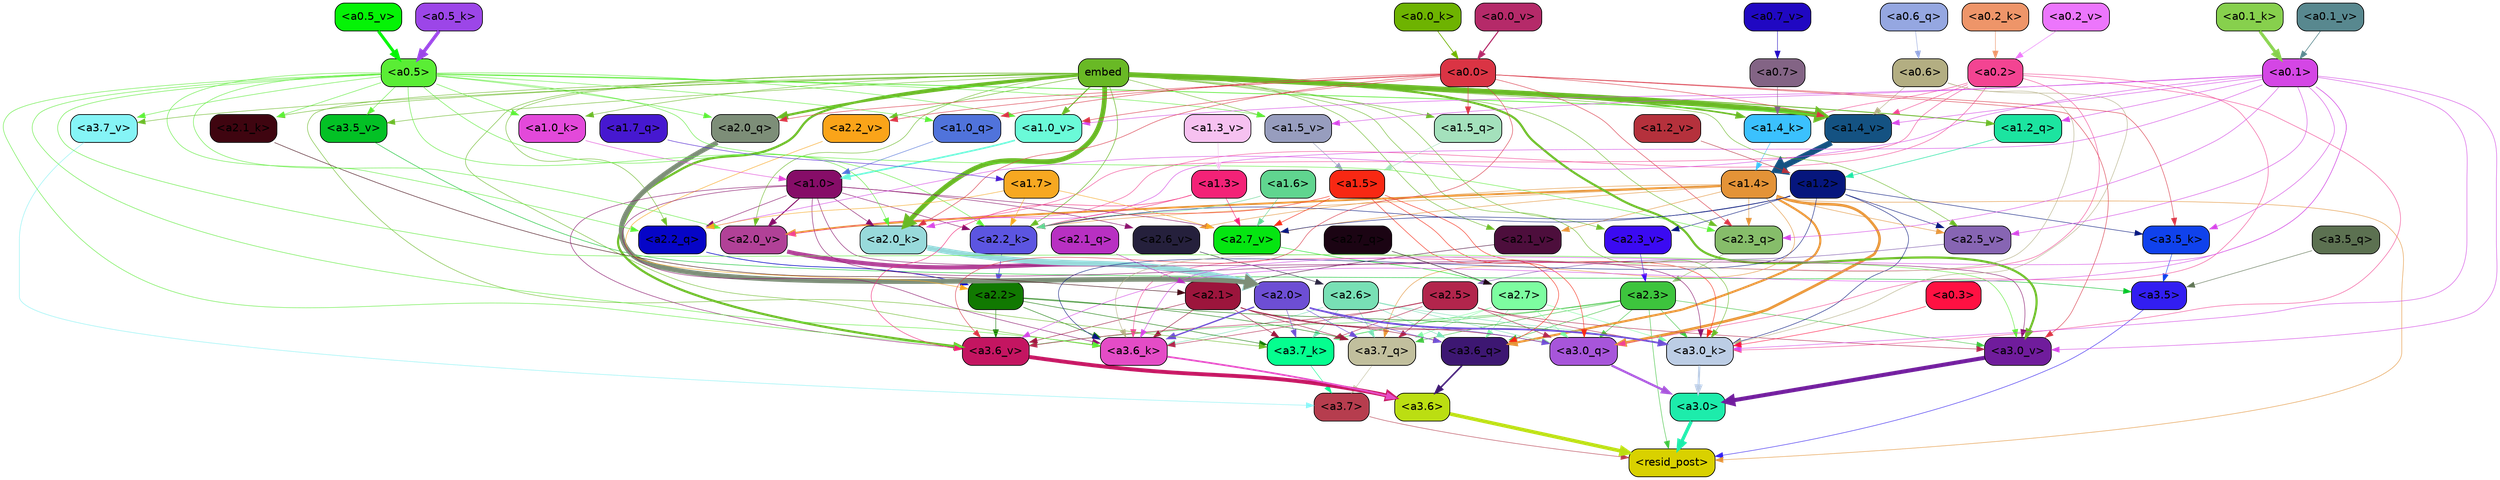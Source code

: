 strict digraph "" {
	graph [bgcolor=transparent,
		layout=dot,
		overlap=false,
		splines=true
	];
	"<a3.7>"	[color=black,
		fillcolor="#b63d4e",
		fontname=Helvetica,
		shape=box,
		style="filled, rounded"];
	"<resid_post>"	[color=black,
		fillcolor="#d9d100",
		fontname=Helvetica,
		shape=box,
		style="filled, rounded"];
	"<a3.7>" -> "<resid_post>"	[color="#b63d4e",
		penwidth=0.6];
	"<a3.6>"	[color=black,
		fillcolor="#bbde12",
		fontname=Helvetica,
		shape=box,
		style="filled, rounded"];
	"<a3.6>" -> "<resid_post>"	[color="#bbde12",
		penwidth=4.646730065345764];
	"<a3.5>"	[color=black,
		fillcolor="#321ef1",
		fontname=Helvetica,
		shape=box,
		style="filled, rounded"];
	"<a3.5>" -> "<resid_post>"	[color="#321ef1",
		penwidth=0.6];
	"<a3.0>"	[color=black,
		fillcolor="#1decab",
		fontname=Helvetica,
		shape=box,
		style="filled, rounded"];
	"<a3.0>" -> "<resid_post>"	[color="#1decab",
		penwidth=4.323132634162903];
	"<a2.3>"	[color=black,
		fillcolor="#3dc43d",
		fontname=Helvetica,
		shape=box,
		style="filled, rounded"];
	"<a2.3>" -> "<resid_post>"	[color="#3dc43d",
		penwidth=0.6];
	"<a3.7_q>"	[color=black,
		fillcolor="#c1bf9d",
		fontname=Helvetica,
		shape=box,
		style="filled, rounded"];
	"<a2.3>" -> "<a3.7_q>"	[color="#3dc43d",
		penwidth=0.6];
	"<a3.6_q>"	[color=black,
		fillcolor="#3d1772",
		fontname=Helvetica,
		shape=box,
		style="filled, rounded"];
	"<a2.3>" -> "<a3.6_q>"	[color="#3dc43d",
		penwidth=0.6];
	"<a3.0_q>"	[color=black,
		fillcolor="#a755da",
		fontname=Helvetica,
		shape=box,
		style="filled, rounded"];
	"<a2.3>" -> "<a3.0_q>"	[color="#3dc43d",
		penwidth=0.6];
	"<a3.7_k>"	[color=black,
		fillcolor="#05fe8f",
		fontname=Helvetica,
		shape=box,
		style="filled, rounded"];
	"<a2.3>" -> "<a3.7_k>"	[color="#3dc43d",
		penwidth=0.6];
	"<a3.0_k>"	[color=black,
		fillcolor="#bccde5",
		fontname=Helvetica,
		shape=box,
		style="filled, rounded"];
	"<a2.3>" -> "<a3.0_k>"	[color="#3dc43d",
		penwidth=0.6];
	"<a3.6_v>"	[color=black,
		fillcolor="#c41561",
		fontname=Helvetica,
		shape=box,
		style="filled, rounded"];
	"<a2.3>" -> "<a3.6_v>"	[color="#3dc43d",
		penwidth=0.6];
	"<a3.0_v>"	[color=black,
		fillcolor="#701c9c",
		fontname=Helvetica,
		shape=box,
		style="filled, rounded"];
	"<a2.3>" -> "<a3.0_v>"	[color="#3dc43d",
		penwidth=0.6];
	"<a1.4>"	[color=black,
		fillcolor="#e49337",
		fontname=Helvetica,
		shape=box,
		style="filled, rounded"];
	"<a1.4>" -> "<resid_post>"	[color="#e49337",
		penwidth=0.6];
	"<a1.4>" -> "<a3.7_q>"	[color="#e49337",
		penwidth=0.6];
	"<a1.4>" -> "<a3.6_q>"	[color="#e49337",
		penwidth=2.700703263282776];
	"<a1.4>" -> "<a3.0_q>"	[color="#e49337",
		penwidth=3.34255850315094];
	"<a2.3_q>"	[color=black,
		fillcolor="#86bd6a",
		fontname=Helvetica,
		shape=box,
		style="filled, rounded"];
	"<a1.4>" -> "<a2.3_q>"	[color="#e49337",
		penwidth=0.6];
	"<a2.2_k>"	[color=black,
		fillcolor="#5c55e1",
		fontname=Helvetica,
		shape=box,
		style="filled, rounded"];
	"<a1.4>" -> "<a2.2_k>"	[color="#e49337",
		penwidth=0.6];
	"<a2.7_v>"	[color=black,
		fillcolor="#05e511",
		fontname=Helvetica,
		shape=box,
		style="filled, rounded"];
	"<a1.4>" -> "<a2.7_v>"	[color="#e49337",
		penwidth=0.6];
	"<a2.6_v>"	[color=black,
		fillcolor="#25203c",
		fontname=Helvetica,
		shape=box,
		style="filled, rounded"];
	"<a1.4>" -> "<a2.6_v>"	[color="#e49337",
		penwidth=0.6];
	"<a2.5_v>"	[color=black,
		fillcolor="#8765b3",
		fontname=Helvetica,
		shape=box,
		style="filled, rounded"];
	"<a1.4>" -> "<a2.5_v>"	[color="#e49337",
		penwidth=0.6];
	"<a2.1_v>"	[color=black,
		fillcolor="#4d0e3c",
		fontname=Helvetica,
		shape=box,
		style="filled, rounded"];
	"<a1.4>" -> "<a2.1_v>"	[color="#e49337",
		penwidth=0.6];
	"<a2.0_v>"	[color=black,
		fillcolor="#b14197",
		fontname=Helvetica,
		shape=box,
		style="filled, rounded"];
	"<a1.4>" -> "<a2.0_v>"	[color="#e49337",
		penwidth=2.387977123260498];
	"<a3.7_q>" -> "<a3.7>"	[color="#c1bf9d",
		penwidth=0.6];
	"<a3.6_q>" -> "<a3.6>"	[color="#3d1772",
		penwidth=2.03758105635643];
	"<a3.5_q>"	[color=black,
		fillcolor="#5c7151",
		fontname=Helvetica,
		shape=box,
		style="filled, rounded"];
	"<a3.5_q>" -> "<a3.5>"	[color="#5c7151",
		penwidth=0.6];
	"<a3.0_q>" -> "<a3.0>"	[color="#a755da",
		penwidth=2.8638100624084473];
	"<a3.7_k>" -> "<a3.7>"	[color="#05fe8f",
		penwidth=0.6];
	"<a3.6_k>"	[color=black,
		fillcolor="#e44cc6",
		fontname=Helvetica,
		shape=box,
		style="filled, rounded"];
	"<a3.6_k>" -> "<a3.6>"	[color="#e44cc6",
		penwidth=2.174198240041733];
	"<a3.5_k>"	[color=black,
		fillcolor="#1042ec",
		fontname=Helvetica,
		shape=box,
		style="filled, rounded"];
	"<a3.5_k>" -> "<a3.5>"	[color="#1042ec",
		penwidth=0.6];
	"<a3.0_k>" -> "<a3.0>"	[color="#bccde5",
		penwidth=2.6274144649505615];
	"<a3.7_v>"	[color=black,
		fillcolor="#85f4f6",
		fontname=Helvetica,
		shape=box,
		style="filled, rounded"];
	"<a3.7_v>" -> "<a3.7>"	[color="#85f4f6",
		penwidth=0.6];
	"<a3.6_v>" -> "<a3.6>"	[color="#c41561",
		penwidth=5.002329230308533];
	"<a3.5_v>"	[color=black,
		fillcolor="#03c125",
		fontname=Helvetica,
		shape=box,
		style="filled, rounded"];
	"<a3.5_v>" -> "<a3.5>"	[color="#03c125",
		penwidth=0.6];
	"<a3.0_v>" -> "<a3.0>"	[color="#701c9c",
		penwidth=5.188832879066467];
	"<a2.7>"	[color=black,
		fillcolor="#7dfda0",
		fontname=Helvetica,
		shape=box,
		style="filled, rounded"];
	"<a2.7>" -> "<a3.7_q>"	[color="#7dfda0",
		penwidth=0.6];
	"<a2.7>" -> "<a3.6_q>"	[color="#7dfda0",
		penwidth=0.6];
	"<a2.7>" -> "<a3.0_q>"	[color="#7dfda0",
		penwidth=0.6];
	"<a2.7>" -> "<a3.7_k>"	[color="#7dfda0",
		penwidth=0.6];
	"<a2.7>" -> "<a3.0_k>"	[color="#7dfda0",
		penwidth=0.6];
	"<a2.6>"	[color=black,
		fillcolor="#78e0b5",
		fontname=Helvetica,
		shape=box,
		style="filled, rounded"];
	"<a2.6>" -> "<a3.7_q>"	[color="#78e0b5",
		penwidth=0.6];
	"<a2.6>" -> "<a3.6_q>"	[color="#78e0b5",
		penwidth=0.6];
	"<a2.6>" -> "<a3.0_q>"	[color="#78e0b5",
		penwidth=0.6];
	"<a2.6>" -> "<a3.7_k>"	[color="#78e0b5",
		penwidth=0.6];
	"<a2.6>" -> "<a3.6_k>"	[color="#78e0b5",
		penwidth=0.6];
	"<a2.6>" -> "<a3.0_k>"	[color="#78e0b5",
		penwidth=0.6];
	"<a2.5>"	[color=black,
		fillcolor="#b2254c",
		fontname=Helvetica,
		shape=box,
		style="filled, rounded"];
	"<a2.5>" -> "<a3.7_q>"	[color="#b2254c",
		penwidth=0.6];
	"<a2.5>" -> "<a3.0_q>"	[color="#b2254c",
		penwidth=0.6];
	"<a2.5>" -> "<a3.7_k>"	[color="#b2254c",
		penwidth=0.6];
	"<a2.5>" -> "<a3.6_k>"	[color="#b2254c",
		penwidth=0.6];
	"<a2.5>" -> "<a3.0_k>"	[color="#b2254c",
		penwidth=0.6];
	"<a2.5>" -> "<a3.6_v>"	[color="#b2254c",
		penwidth=0.6];
	"<a2.5>" -> "<a3.0_v>"	[color="#b2254c",
		penwidth=0.6];
	"<a2.2>"	[color=black,
		fillcolor="#117901",
		fontname=Helvetica,
		shape=box,
		style="filled, rounded"];
	"<a2.2>" -> "<a3.7_q>"	[color="#117901",
		penwidth=0.6];
	"<a2.2>" -> "<a3.7_k>"	[color="#117901",
		penwidth=0.6];
	"<a2.2>" -> "<a3.6_k>"	[color="#117901",
		penwidth=0.6];
	"<a2.2>" -> "<a3.0_k>"	[color="#117901",
		penwidth=0.6];
	"<a2.2>" -> "<a3.6_v>"	[color="#117901",
		penwidth=0.6];
	"<a2.1>"	[color=black,
		fillcolor="#9c153c",
		fontname=Helvetica,
		shape=box,
		style="filled, rounded"];
	"<a2.1>" -> "<a3.7_q>"	[color="#9c153c",
		penwidth=0.6];
	"<a2.1>" -> "<a3.6_q>"	[color="#9c153c",
		penwidth=0.6];
	"<a2.1>" -> "<a3.0_q>"	[color="#9c153c",
		penwidth=0.6];
	"<a2.1>" -> "<a3.7_k>"	[color="#9c153c",
		penwidth=0.6];
	"<a2.1>" -> "<a3.6_k>"	[color="#9c153c",
		penwidth=0.6];
	"<a2.1>" -> "<a3.0_k>"	[color="#9c153c",
		penwidth=0.6];
	"<a2.1>" -> "<a3.6_v>"	[color="#9c153c",
		penwidth=0.6];
	"<a2.0>"	[color=black,
		fillcolor="#6d4ed4",
		fontname=Helvetica,
		shape=box,
		style="filled, rounded"];
	"<a2.0>" -> "<a3.7_q>"	[color="#6d4ed4",
		penwidth=0.6];
	"<a2.0>" -> "<a3.6_q>"	[color="#6d4ed4",
		penwidth=0.6];
	"<a2.0>" -> "<a3.0_q>"	[color="#6d4ed4",
		penwidth=0.6];
	"<a2.0>" -> "<a3.7_k>"	[color="#6d4ed4",
		penwidth=0.6];
	"<a2.0>" -> "<a3.6_k>"	[color="#6d4ed4",
		penwidth=1.6454488784074783];
	"<a2.0>" -> "<a3.0_k>"	[color="#6d4ed4",
		penwidth=2.2218968719244003];
	"<a1.5>"	[color=black,
		fillcolor="#f82813",
		fontname=Helvetica,
		shape=box,
		style="filled, rounded"];
	"<a1.5>" -> "<a3.6_q>"	[color="#f82813",
		penwidth=0.6];
	"<a1.5>" -> "<a3.0_q>"	[color="#f82813",
		penwidth=0.6];
	"<a1.5>" -> "<a3.0_k>"	[color="#f82813",
		penwidth=0.6];
	"<a1.5>" -> "<a2.2_k>"	[color="#f82813",
		penwidth=0.6];
	"<a1.5>" -> "<a2.7_v>"	[color="#f82813",
		penwidth=0.6];
	"<a0.2>"	[color=black,
		fillcolor="#f34492",
		fontname=Helvetica,
		shape=box,
		style="filled, rounded"];
	"<a0.2>" -> "<a3.0_q>"	[color="#f34492",
		penwidth=0.6];
	"<a0.2>" -> "<a3.6_k>"	[color="#f34492",
		penwidth=0.6];
	"<a0.2>" -> "<a3.0_k>"	[color="#f34492",
		penwidth=0.6];
	"<a2.0_k>"	[color=black,
		fillcolor="#98dadb",
		fontname=Helvetica,
		shape=box,
		style="filled, rounded"];
	"<a0.2>" -> "<a2.0_k>"	[color="#f34492",
		penwidth=0.6];
	"<a0.2>" -> "<a2.0_v>"	[color="#f34492",
		penwidth=0.6];
	"<a1.4_k>"	[color=black,
		fillcolor="#3bc1fe",
		fontname=Helvetica,
		shape=box,
		style="filled, rounded"];
	"<a0.2>" -> "<a1.4_k>"	[color="#f34492",
		penwidth=0.6];
	"<a1.4_v>"	[color=black,
		fillcolor="#145282",
		fontname=Helvetica,
		shape=box,
		style="filled, rounded"];
	"<a0.2>" -> "<a1.4_v>"	[color="#f34492",
		penwidth=0.6];
	embed	[color=black,
		fillcolor="#69b925",
		fontname=Helvetica,
		shape=box,
		style="filled, rounded"];
	embed -> "<a3.7_k>"	[color="#69b925",
		penwidth=0.6];
	embed -> "<a3.6_k>"	[color="#69b925",
		penwidth=0.6];
	embed -> "<a3.0_k>"	[color="#69b925",
		penwidth=0.6];
	embed -> "<a3.7_v>"	[color="#69b925",
		penwidth=0.6];
	embed -> "<a3.6_v>"	[color="#69b925",
		penwidth=2.8301228284835815];
	embed -> "<a3.5_v>"	[color="#69b925",
		penwidth=0.6];
	embed -> "<a3.0_v>"	[color="#69b925",
		penwidth=2.7660785913467407];
	embed -> "<a2.3_q>"	[color="#69b925",
		penwidth=0.6];
	"<a2.2_q>"	[color=black,
		fillcolor="#0605c7",
		fontname=Helvetica,
		shape=box,
		style="filled, rounded"];
	embed -> "<a2.2_q>"	[color="#69b925",
		penwidth=0.6];
	"<a2.0_q>"	[color=black,
		fillcolor="#7d8e78",
		fontname=Helvetica,
		shape=box,
		style="filled, rounded"];
	embed -> "<a2.0_q>"	[color="#69b925",
		penwidth=2.918822765350342];
	embed -> "<a2.2_k>"	[color="#69b925",
		penwidth=0.7099294662475586];
	"<a2.1_k>"	[color=black,
		fillcolor="#3f0510",
		fontname=Helvetica,
		shape=box,
		style="filled, rounded"];
	embed -> "<a2.1_k>"	[color="#69b925",
		penwidth=0.6];
	embed -> "<a2.0_k>"	[color="#69b925",
		penwidth=6.075345039367676];
	embed -> "<a2.5_v>"	[color="#69b925",
		penwidth=0.6];
	"<a2.3_v>"	[color=black,
		fillcolor="#3b0af2",
		fontname=Helvetica,
		shape=box,
		style="filled, rounded"];
	embed -> "<a2.3_v>"	[color="#69b925",
		penwidth=0.6];
	"<a2.2_v>"	[color=black,
		fillcolor="#faa419",
		fontname=Helvetica,
		shape=box,
		style="filled, rounded"];
	embed -> "<a2.2_v>"	[color="#69b925",
		penwidth=0.6909599304199219];
	embed -> "<a2.1_v>"	[color="#69b925",
		penwidth=0.6];
	embed -> "<a2.0_v>"	[color="#69b925",
		penwidth=0.6];
	"<a1.5_q>"	[color=black,
		fillcolor="#a4e1bc",
		fontname=Helvetica,
		shape=box,
		style="filled, rounded"];
	embed -> "<a1.5_q>"	[color="#69b925",
		penwidth=0.6];
	"<a1.2_q>"	[color=black,
		fillcolor="#1ce4a0",
		fontname=Helvetica,
		shape=box,
		style="filled, rounded"];
	embed -> "<a1.2_q>"	[color="#69b925",
		penwidth=1.1075286865234375];
	embed -> "<a1.4_k>"	[color="#69b925",
		penwidth=2.043105125427246];
	"<a1.0_k>"	[color=black,
		fillcolor="#e349da",
		fontname=Helvetica,
		shape=box,
		style="filled, rounded"];
	embed -> "<a1.0_k>"	[color="#69b925",
		penwidth=0.6];
	"<a1.5_v>"	[color=black,
		fillcolor="#979dbe",
		fontname=Helvetica,
		shape=box,
		style="filled, rounded"];
	embed -> "<a1.5_v>"	[color="#69b925",
		penwidth=0.6];
	embed -> "<a1.4_v>"	[color="#69b925",
		penwidth=6.46385931968689];
	"<a1.0_v>"	[color=black,
		fillcolor="#6afad8",
		fontname=Helvetica,
		shape=box,
		style="filled, rounded"];
	embed -> "<a1.0_v>"	[color="#69b925",
		penwidth=1.273291826248169];
	"<a1.2>"	[color=black,
		fillcolor="#06167d",
		fontname=Helvetica,
		shape=box,
		style="filled, rounded"];
	"<a1.2>" -> "<a3.6_k>"	[color="#06167d",
		penwidth=0.6];
	"<a1.2>" -> "<a3.5_k>"	[color="#06167d",
		penwidth=0.6];
	"<a1.2>" -> "<a3.0_k>"	[color="#06167d",
		penwidth=0.6];
	"<a1.2>" -> "<a2.2_k>"	[color="#06167d",
		penwidth=0.6];
	"<a1.2>" -> "<a2.7_v>"	[color="#06167d",
		penwidth=0.6];
	"<a1.2>" -> "<a2.5_v>"	[color="#06167d",
		penwidth=0.6];
	"<a1.2>" -> "<a2.3_v>"	[color="#06167d",
		penwidth=0.6];
	"<a1.0>"	[color=black,
		fillcolor="#860d68",
		fontname=Helvetica,
		shape=box,
		style="filled, rounded"];
	"<a1.0>" -> "<a3.6_k>"	[color="#860d68",
		penwidth=0.6];
	"<a1.0>" -> "<a3.0_k>"	[color="#860d68",
		penwidth=0.6];
	"<a1.0>" -> "<a3.6_v>"	[color="#860d68",
		penwidth=0.6];
	"<a1.0>" -> "<a3.0_v>"	[color="#860d68",
		penwidth=0.6];
	"<a1.0>" -> "<a2.2_q>"	[color="#860d68",
		penwidth=0.6];
	"<a1.0>" -> "<a2.2_k>"	[color="#860d68",
		penwidth=0.6];
	"<a1.0>" -> "<a2.0_k>"	[color="#860d68",
		penwidth=0.6];
	"<a1.0>" -> "<a2.7_v>"	[color="#860d68",
		penwidth=0.6];
	"<a1.0>" -> "<a2.6_v>"	[color="#860d68",
		penwidth=0.6];
	"<a1.0>" -> "<a2.0_v>"	[color="#860d68",
		penwidth=1.2435333728790283];
	"<a0.6>"	[color=black,
		fillcolor="#b3ae82",
		fontname=Helvetica,
		shape=box,
		style="filled, rounded"];
	"<a0.6>" -> "<a3.6_k>"	[color="#b3ae82",
		penwidth=0.6];
	"<a0.6>" -> "<a3.0_k>"	[color="#b3ae82",
		penwidth=0.6];
	"<a0.6>" -> "<a1.4_v>"	[color="#b3ae82",
		penwidth=0.6];
	"<a0.5>"	[color=black,
		fillcolor="#5aed35",
		fontname=Helvetica,
		shape=box,
		style="filled, rounded"];
	"<a0.5>" -> "<a3.6_k>"	[color="#5aed35",
		penwidth=0.6];
	"<a0.5>" -> "<a3.7_v>"	[color="#5aed35",
		penwidth=0.6];
	"<a0.5>" -> "<a3.6_v>"	[color="#5aed35",
		penwidth=0.6];
	"<a0.5>" -> "<a3.5_v>"	[color="#5aed35",
		penwidth=0.6];
	"<a0.5>" -> "<a3.0_v>"	[color="#5aed35",
		penwidth=0.6124261617660522];
	"<a0.5>" -> "<a2.3_q>"	[color="#5aed35",
		penwidth=0.6];
	"<a0.5>" -> "<a2.2_q>"	[color="#5aed35",
		penwidth=0.6];
	"<a0.5>" -> "<a2.0_q>"	[color="#5aed35",
		penwidth=0.6];
	"<a0.5>" -> "<a2.2_k>"	[color="#5aed35",
		penwidth=0.6];
	"<a0.5>" -> "<a2.1_k>"	[color="#5aed35",
		penwidth=0.6];
	"<a0.5>" -> "<a2.0_k>"	[color="#5aed35",
		penwidth=0.6112704277038574];
	"<a0.5>" -> "<a2.0_v>"	[color="#5aed35",
		penwidth=0.6];
	"<a1.0_q>"	[color=black,
		fillcolor="#5073db",
		fontname=Helvetica,
		shape=box,
		style="filled, rounded"];
	"<a0.5>" -> "<a1.0_q>"	[color="#5aed35",
		penwidth=0.6];
	"<a0.5>" -> "<a1.0_k>"	[color="#5aed35",
		penwidth=0.6];
	"<a0.5>" -> "<a1.5_v>"	[color="#5aed35",
		penwidth=0.6];
	"<a0.5>" -> "<a1.4_v>"	[color="#5aed35",
		penwidth=0.9145197868347168];
	"<a0.5>" -> "<a1.0_v>"	[color="#5aed35",
		penwidth=0.6];
	"<a0.1>"	[color=black,
		fillcolor="#d446e5",
		fontname=Helvetica,
		shape=box,
		style="filled, rounded"];
	"<a0.1>" -> "<a3.6_k>"	[color="#d446e5",
		penwidth=0.6];
	"<a0.1>" -> "<a3.5_k>"	[color="#d446e5",
		penwidth=0.6];
	"<a0.1>" -> "<a3.0_k>"	[color="#d446e5",
		penwidth=0.6];
	"<a0.1>" -> "<a3.6_v>"	[color="#d446e5",
		penwidth=0.6];
	"<a0.1>" -> "<a3.0_v>"	[color="#d446e5",
		penwidth=0.6];
	"<a0.1>" -> "<a2.3_q>"	[color="#d446e5",
		penwidth=0.6];
	"<a0.1>" -> "<a2.2_q>"	[color="#d446e5",
		penwidth=0.6];
	"<a0.1>" -> "<a2.0_k>"	[color="#d446e5",
		penwidth=0.6];
	"<a0.1>" -> "<a2.5_v>"	[color="#d446e5",
		penwidth=0.6];
	"<a0.1>" -> "<a1.2_q>"	[color="#d446e5",
		penwidth=0.6];
	"<a0.1>" -> "<a1.5_v>"	[color="#d446e5",
		penwidth=0.6];
	"<a0.1>" -> "<a1.4_v>"	[color="#d446e5",
		penwidth=0.6];
	"<a0.1>" -> "<a1.0_v>"	[color="#d446e5",
		penwidth=0.6];
	"<a0.0>"	[color=black,
		fillcolor="#da3444",
		fontname=Helvetica,
		shape=box,
		style="filled, rounded"];
	"<a0.0>" -> "<a3.5_k>"	[color="#da3444",
		penwidth=0.6];
	"<a0.0>" -> "<a3.6_v>"	[color="#da3444",
		penwidth=0.6];
	"<a0.0>" -> "<a3.0_v>"	[color="#da3444",
		penwidth=0.6];
	"<a0.0>" -> "<a2.3_q>"	[color="#da3444",
		penwidth=0.6];
	"<a0.0>" -> "<a2.0_q>"	[color="#da3444",
		penwidth=0.6];
	"<a0.0>" -> "<a2.0_k>"	[color="#da3444",
		penwidth=0.6];
	"<a0.0>" -> "<a2.2_v>"	[color="#da3444",
		penwidth=0.6];
	"<a0.0>" -> "<a1.5_q>"	[color="#da3444",
		penwidth=0.6];
	"<a0.0>" -> "<a1.0_q>"	[color="#da3444",
		penwidth=0.6];
	"<a0.0>" -> "<a1.4_v>"	[color="#da3444",
		penwidth=0.6];
	"<a0.0>" -> "<a1.0_v>"	[color="#da3444",
		penwidth=0.6];
	"<a0.3>"	[color=black,
		fillcolor="#ff1142",
		fontname=Helvetica,
		shape=box,
		style="filled, rounded"];
	"<a0.3>" -> "<a3.0_k>"	[color="#ff1142",
		penwidth=0.6];
	"<a1.3>"	[color=black,
		fillcolor="#f32277",
		fontname=Helvetica,
		shape=box,
		style="filled, rounded"];
	"<a1.3>" -> "<a3.6_v>"	[color="#f32277",
		penwidth=0.6];
	"<a1.3>" -> "<a2.2_k>"	[color="#f32277",
		penwidth=0.6];
	"<a1.3>" -> "<a2.7_v>"	[color="#f32277",
		penwidth=0.6];
	"<a2.7_q>"	[color=black,
		fillcolor="#1b0413",
		fontname=Helvetica,
		shape=box,
		style="filled, rounded"];
	"<a2.7_q>" -> "<a2.7>"	[color="#1b0413",
		penwidth=0.6];
	"<a2.3_q>" -> "<a2.3>"	[color="#86bd6a",
		penwidth=0.6];
	"<a2.2_q>" -> "<a2.2>"	[color="#0605c7",
		penwidth=0.8114519119262695];
	"<a2.1_q>"	[color=black,
		fillcolor="#b830c2",
		fontname=Helvetica,
		shape=box,
		style="filled, rounded"];
	"<a2.1_q>" -> "<a2.1>"	[color="#b830c2",
		penwidth=0.6];
	"<a2.0_q>" -> "<a2.0>"	[color="#7d8e78",
		penwidth=6.2323237657547];
	"<a2.2_k>" -> "<a2.2>"	[color="#5c55e1",
		penwidth=0.9331893920898438];
	"<a2.1_k>" -> "<a2.1>"	[color="#3f0510",
		penwidth=0.6];
	"<a2.0_k>" -> "<a2.0>"	[color="#98dadb",
		penwidth=7.158664226531982];
	"<a2.7_v>" -> "<a2.7>"	[color="#05e511",
		penwidth=0.6];
	"<a2.6_v>" -> "<a2.6>"	[color="#25203c",
		penwidth=0.6];
	"<a2.5_v>" -> "<a2.5>"	[color="#8765b3",
		penwidth=0.6657319068908691];
	"<a2.3_v>" -> "<a2.3>"	[color="#3b0af2",
		penwidth=0.6];
	"<a2.2_v>" -> "<a2.2>"	[color="#faa419",
		penwidth=0.6];
	"<a2.1_v>" -> "<a2.1>"	[color="#4d0e3c",
		penwidth=0.6];
	"<a2.0_v>" -> "<a2.0>"	[color="#b14197",
		penwidth=5.380099236965179];
	"<a1.7>"	[color=black,
		fillcolor="#f7a821",
		fontname=Helvetica,
		shape=box,
		style="filled, rounded"];
	"<a1.7>" -> "<a2.2_q>"	[color="#f7a821",
		penwidth=0.6];
	"<a1.7>" -> "<a2.2_k>"	[color="#f7a821",
		penwidth=0.6];
	"<a1.7>" -> "<a2.7_v>"	[color="#f7a821",
		penwidth=0.6];
	"<a1.6>"	[color=black,
		fillcolor="#60d58f",
		fontname=Helvetica,
		shape=box,
		style="filled, rounded"];
	"<a1.6>" -> "<a2.2_k>"	[color="#60d58f",
		penwidth=0.6];
	"<a1.6>" -> "<a2.7_v>"	[color="#60d58f",
		penwidth=0.6];
	"<a1.7_q>"	[color=black,
		fillcolor="#4618d0",
		fontname=Helvetica,
		shape=box,
		style="filled, rounded"];
	"<a1.7_q>" -> "<a1.7>"	[color="#4618d0",
		penwidth=0.6];
	"<a1.5_q>" -> "<a1.5>"	[color="#a4e1bc",
		penwidth=0.6];
	"<a1.2_q>" -> "<a1.2>"	[color="#1ce4a0",
		penwidth=0.6965713500976562];
	"<a1.0_q>" -> "<a1.0>"	[color="#5073db",
		penwidth=0.6];
	"<a1.4_k>" -> "<a1.4>"	[color="#3bc1fe",
		penwidth=0.6];
	"<a1.0_k>" -> "<a1.0>"	[color="#e349da",
		penwidth=0.6];
	"<a1.5_v>" -> "<a1.5>"	[color="#979dbe",
		penwidth=0.6];
	"<a1.4_v>" -> "<a1.4>"	[color="#145282",
		penwidth=7.649995803833008];
	"<a1.3_v>"	[color=black,
		fillcolor="#f6c1f0",
		fontname=Helvetica,
		shape=box,
		style="filled, rounded"];
	"<a1.3_v>" -> "<a1.3>"	[color="#f6c1f0",
		penwidth=0.6];
	"<a1.2_v>"	[color=black,
		fillcolor="#b5313c",
		fontname=Helvetica,
		shape=box,
		style="filled, rounded"];
	"<a1.2_v>" -> "<a1.2>"	[color="#b5313c",
		penwidth=0.6];
	"<a1.0_v>" -> "<a1.0>"	[color="#6afad8",
		penwidth=2.050852060317993];
	"<a0.7>"	[color=black,
		fillcolor="#836485",
		fontname=Helvetica,
		shape=box,
		style="filled, rounded"];
	"<a0.7>" -> "<a1.4_k>"	[color="#836485",
		penwidth=0.6];
	"<a0.6_q>"	[color=black,
		fillcolor="#95a7e1",
		fontname=Helvetica,
		shape=box,
		style="filled, rounded"];
	"<a0.6_q>" -> "<a0.6>"	[color="#95a7e1",
		penwidth=0.6];
	"<a0.5_k>"	[color=black,
		fillcolor="#9c46e8",
		fontname=Helvetica,
		shape=box,
		style="filled, rounded"];
	"<a0.5_k>" -> "<a0.5>"	[color="#9c46e8",
		penwidth=4.382697105407715];
	"<a0.2_k>"	[color=black,
		fillcolor="#ee9569",
		fontname=Helvetica,
		shape=box,
		style="filled, rounded"];
	"<a0.2_k>" -> "<a0.2>"	[color="#ee9569",
		penwidth=0.6394491195678711];
	"<a0.1_k>"	[color=black,
		fillcolor="#87d04d",
		fontname=Helvetica,
		shape=box,
		style="filled, rounded"];
	"<a0.1_k>" -> "<a0.1>"	[color="#87d04d",
		penwidth=3.9428932666778564];
	"<a0.0_k>"	[color=black,
		fillcolor="#6eb301",
		fontname=Helvetica,
		shape=box,
		style="filled, rounded"];
	"<a0.0_k>" -> "<a0.0>"	[color="#6eb301",
		penwidth=0.9280776977539062];
	"<a0.7_v>"	[color=black,
		fillcolor="#2008c2",
		fontname=Helvetica,
		shape=box,
		style="filled, rounded"];
	"<a0.7_v>" -> "<a0.7>"	[color="#2008c2",
		penwidth=0.6];
	"<a0.5_v>"	[color=black,
		fillcolor="#05f306",
		fontname=Helvetica,
		shape=box,
		style="filled, rounded"];
	"<a0.5_v>" -> "<a0.5>"	[color="#05f306",
		penwidth=3.8846328258514404];
	"<a0.2_v>"	[color=black,
		fillcolor="#ec76fc",
		fontname=Helvetica,
		shape=box,
		style="filled, rounded"];
	"<a0.2_v>" -> "<a0.2>"	[color="#ec76fc",
		penwidth=0.6];
	"<a0.1_v>"	[color=black,
		fillcolor="#58888f",
		fontname=Helvetica,
		shape=box,
		style="filled, rounded"];
	"<a0.1_v>" -> "<a0.1>"	[color="#58888f",
		penwidth=0.8284716606140137];
	"<a0.0_v>"	[color=black,
		fillcolor="#b52a69",
		fontname=Helvetica,
		shape=box,
		style="filled, rounded"];
	"<a0.0_v>" -> "<a0.0>"	[color="#b52a69",
		penwidth=1.44976806640625];
}

